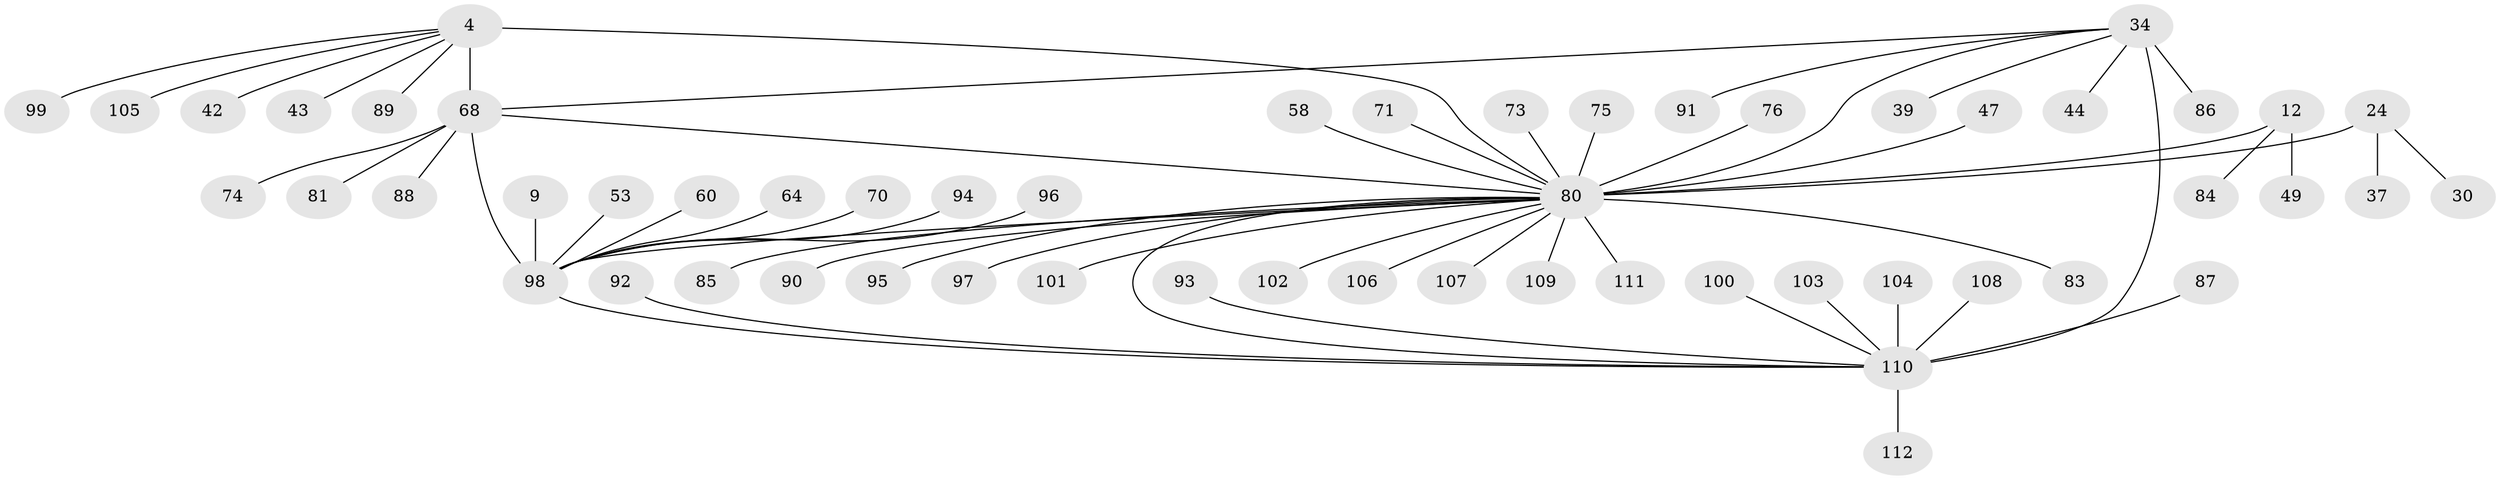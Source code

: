 // original degree distribution, {7: 0.044642857142857144, 8: 0.05357142857142857, 9: 0.03571428571428571, 10: 0.017857142857142856, 4: 0.03571428571428571, 6: 0.008928571428571428, 5: 0.017857142857142856, 11: 0.026785714285714284, 1: 0.625, 2: 0.11607142857142858, 3: 0.017857142857142856}
// Generated by graph-tools (version 1.1) at 2025/55/03/09/25 04:55:23]
// undirected, 56 vertices, 60 edges
graph export_dot {
graph [start="1"]
  node [color=gray90,style=filled];
  4 [super="+1"];
  9 [super="+8"];
  12 [super="+11"];
  24 [super="+22"];
  30;
  34 [super="+17"];
  37;
  39;
  42;
  43;
  44;
  47;
  49;
  53;
  58;
  60;
  64;
  68 [super="+54+66"];
  70;
  71;
  73;
  74;
  75 [super="+35"];
  76;
  80 [super="+45+52+67"];
  81;
  83;
  84;
  85;
  86;
  87;
  88 [super="+78+79"];
  89;
  90;
  91 [super="+40+63"];
  92;
  93;
  94 [super="+77"];
  95 [super="+61"];
  96;
  97;
  98 [super="+7+50+10"];
  99;
  100;
  101;
  102;
  103;
  104 [super="+48"];
  105;
  106 [super="+65"];
  107;
  108;
  109;
  110 [super="+69+62+82"];
  111;
  112;
  4 -- 89;
  4 -- 105;
  4 -- 99;
  4 -- 42;
  4 -- 43;
  4 -- 80;
  4 -- 68 [weight=6];
  9 -- 98 [weight=6];
  12 -- 84;
  12 -- 49;
  12 -- 80 [weight=7];
  24 -- 30;
  24 -- 37;
  24 -- 80 [weight=7];
  34 -- 39;
  34 -- 44;
  34 -- 110 [weight=6];
  34 -- 80;
  34 -- 86;
  34 -- 91;
  34 -- 68;
  47 -- 80;
  53 -- 98;
  58 -- 80;
  60 -- 98;
  64 -- 98;
  68 -- 98;
  68 -- 74;
  68 -- 80;
  68 -- 81;
  68 -- 88;
  70 -- 98;
  71 -- 80;
  73 -- 80;
  75 -- 80;
  76 -- 80;
  80 -- 110 [weight=2];
  80 -- 97;
  80 -- 98 [weight=4];
  80 -- 101;
  80 -- 111;
  80 -- 83;
  80 -- 102;
  80 -- 106;
  80 -- 107;
  80 -- 109;
  80 -- 85;
  80 -- 90;
  80 -- 95;
  87 -- 110;
  92 -- 110;
  93 -- 110;
  94 -- 98;
  96 -- 98;
  98 -- 110 [weight=2];
  100 -- 110;
  103 -- 110;
  104 -- 110;
  108 -- 110;
  110 -- 112;
}
